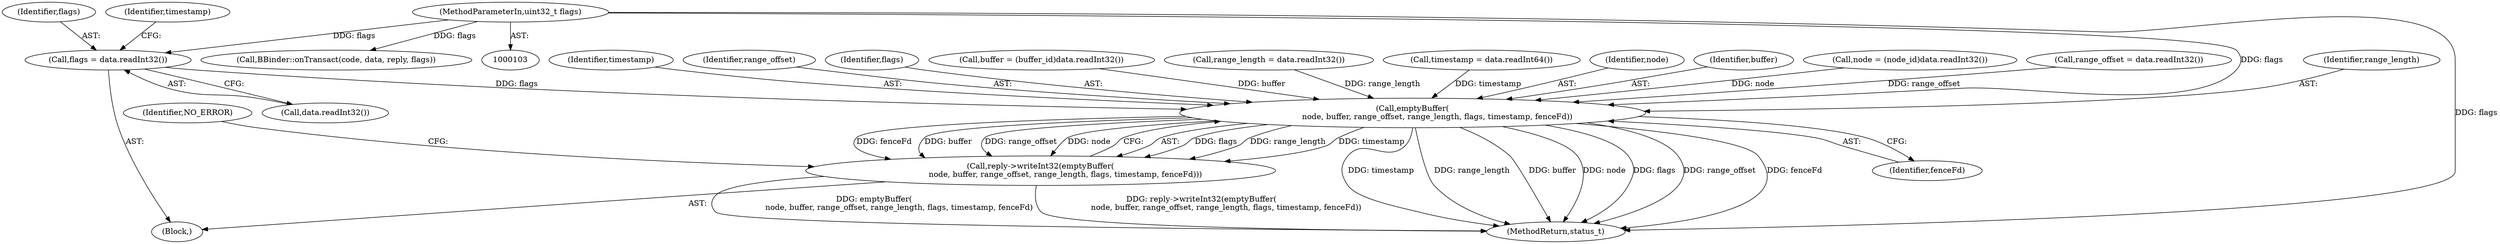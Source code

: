 digraph "0_Android_0bb5ced60304da7f61478ffd359e7ba65d72f181@API" {
"1001270" [label="(Call,flags = data.readInt32())"];
"1000107" [label="(MethodParameterIn,uint32_t flags)"];
"1001284" [label="(Call,emptyBuffer(\n                    node, buffer, range_offset, range_length, flags, timestamp, fenceFd))"];
"1001283" [label="(Call,reply->writeInt32(emptyBuffer(\n                    node, buffer, range_offset, range_length, flags, timestamp, fenceFd)))"];
"1001288" [label="(Identifier,range_length)"];
"1001290" [label="(Identifier,timestamp)"];
"1001337" [label="(MethodReturn,status_t)"];
"1001332" [label="(Call,BBinder::onTransact(code, data, reply, flags))"];
"1001271" [label="(Identifier,flags)"];
"1001287" [label="(Identifier,range_offset)"];
"1001284" [label="(Call,emptyBuffer(\n                    node, buffer, range_offset, range_length, flags, timestamp, fenceFd))"];
"1001289" [label="(Identifier,flags)"];
"1001256" [label="(Call,buffer = (buffer_id)data.readInt32())"];
"1001266" [label="(Call,range_length = data.readInt32())"];
"1001274" [label="(Call,timestamp = data.readInt64())"];
"1001285" [label="(Identifier,node)"];
"1001286" [label="(Identifier,buffer)"];
"1001283" [label="(Call,reply->writeInt32(emptyBuffer(\n                    node, buffer, range_offset, range_length, flags, timestamp, fenceFd)))"];
"1001244" [label="(Block,)"];
"1001250" [label="(Call,node = (node_id)data.readInt32())"];
"1001272" [label="(Call,data.readInt32())"];
"1001291" [label="(Identifier,fenceFd)"];
"1001262" [label="(Call,range_offset = data.readInt32())"];
"1001270" [label="(Call,flags = data.readInt32())"];
"1000107" [label="(MethodParameterIn,uint32_t flags)"];
"1001275" [label="(Identifier,timestamp)"];
"1001293" [label="(Identifier,NO_ERROR)"];
"1001270" -> "1001244"  [label="AST: "];
"1001270" -> "1001272"  [label="CFG: "];
"1001271" -> "1001270"  [label="AST: "];
"1001272" -> "1001270"  [label="AST: "];
"1001275" -> "1001270"  [label="CFG: "];
"1000107" -> "1001270"  [label="DDG: flags"];
"1001270" -> "1001284"  [label="DDG: flags"];
"1000107" -> "1000103"  [label="AST: "];
"1000107" -> "1001337"  [label="DDG: flags"];
"1000107" -> "1001284"  [label="DDG: flags"];
"1000107" -> "1001332"  [label="DDG: flags"];
"1001284" -> "1001283"  [label="AST: "];
"1001284" -> "1001291"  [label="CFG: "];
"1001285" -> "1001284"  [label="AST: "];
"1001286" -> "1001284"  [label="AST: "];
"1001287" -> "1001284"  [label="AST: "];
"1001288" -> "1001284"  [label="AST: "];
"1001289" -> "1001284"  [label="AST: "];
"1001290" -> "1001284"  [label="AST: "];
"1001291" -> "1001284"  [label="AST: "];
"1001283" -> "1001284"  [label="CFG: "];
"1001284" -> "1001337"  [label="DDG: timestamp"];
"1001284" -> "1001337"  [label="DDG: range_length"];
"1001284" -> "1001337"  [label="DDG: buffer"];
"1001284" -> "1001337"  [label="DDG: node"];
"1001284" -> "1001337"  [label="DDG: flags"];
"1001284" -> "1001337"  [label="DDG: range_offset"];
"1001284" -> "1001337"  [label="DDG: fenceFd"];
"1001284" -> "1001283"  [label="DDG: flags"];
"1001284" -> "1001283"  [label="DDG: range_length"];
"1001284" -> "1001283"  [label="DDG: timestamp"];
"1001284" -> "1001283"  [label="DDG: fenceFd"];
"1001284" -> "1001283"  [label="DDG: buffer"];
"1001284" -> "1001283"  [label="DDG: range_offset"];
"1001284" -> "1001283"  [label="DDG: node"];
"1001250" -> "1001284"  [label="DDG: node"];
"1001256" -> "1001284"  [label="DDG: buffer"];
"1001262" -> "1001284"  [label="DDG: range_offset"];
"1001266" -> "1001284"  [label="DDG: range_length"];
"1001274" -> "1001284"  [label="DDG: timestamp"];
"1001283" -> "1001244"  [label="AST: "];
"1001293" -> "1001283"  [label="CFG: "];
"1001283" -> "1001337"  [label="DDG: reply->writeInt32(emptyBuffer(\n                    node, buffer, range_offset, range_length, flags, timestamp, fenceFd))"];
"1001283" -> "1001337"  [label="DDG: emptyBuffer(\n                    node, buffer, range_offset, range_length, flags, timestamp, fenceFd)"];
}
